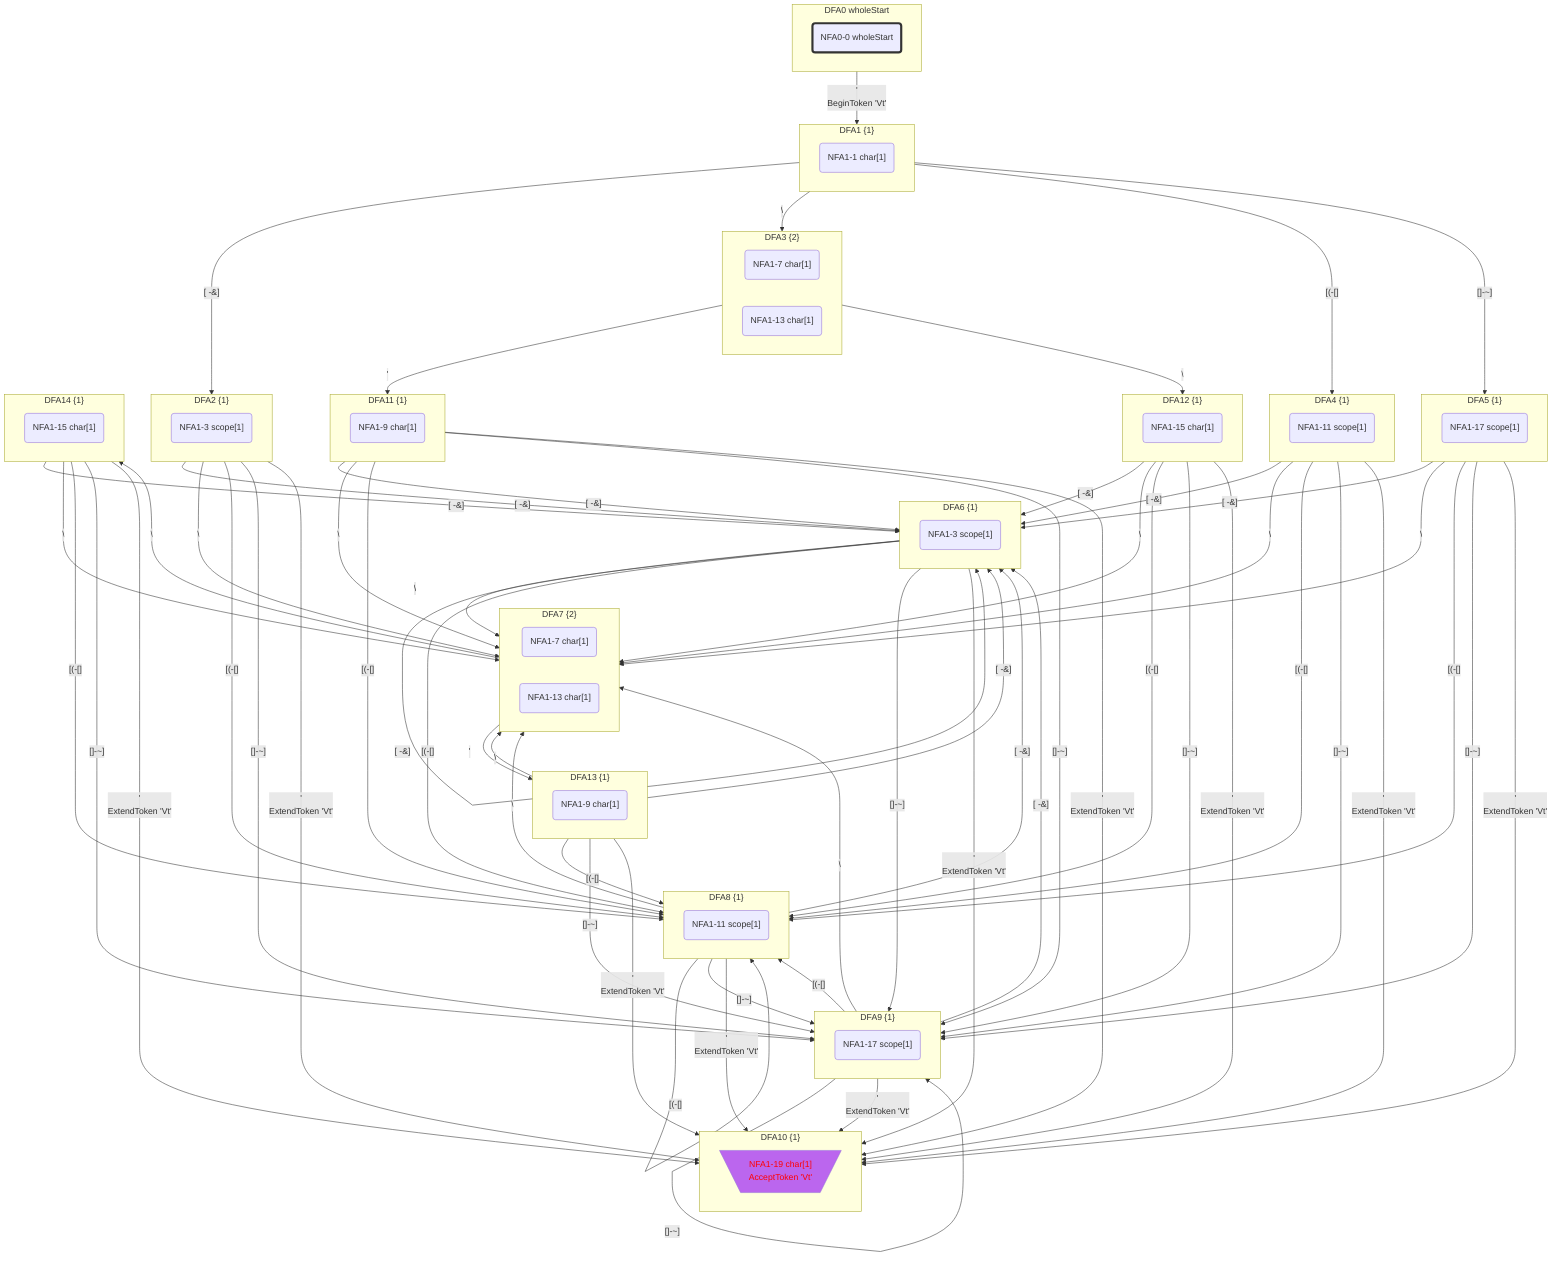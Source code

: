 flowchart
classDef c0001 color:#FF0000;
classDef c0010 stroke-dasharray: 10 10;
classDef c0011 stroke-dasharray: 10 10,color:#FF0000;
classDef c0100 fill:#BB66EE;
classDef c0101 fill:#BB66EE,color:#FF0000;
classDef c0110 fill:#BB66EE,stroke-dasharray: 10 10;
classDef c0111 fill:#BB66EE,stroke-dasharray: 10 10,color:#FF0000;
classDef c1000 stroke:#333,stroke-width:4px;
classDef c1001 stroke:#333,stroke-width:4px,color:#FF0000;
classDef c1010 stroke:#333,stroke-width:4px,stroke-dasharray: 10 10;
classDef c1011 stroke:#333,stroke-width:4px,stroke-dasharray: 10 10,color:#FF0000;
classDef c1100 stroke:#333,stroke-width:4px,fill:#BB66EE;
classDef c1101 stroke:#333,stroke-width:4px,fill:#BB66EE,color:#FF0000;
classDef c1110 stroke:#333,stroke-width:4px,fill:#BB66EE,stroke-dasharray: 10 10;
classDef c1111 stroke:#333,stroke-width:4px,fill:#BB66EE,stroke-dasharray: 10 10,color:#FF0000;
subgraph DFA0_880640543["DFA0 wholeStart"]
NFA0_0_1721183_0("NFA0-0 wholeStart")
class NFA0_0_1721183_0 c1000;
end
class DFA0_880640543 c1000;
subgraph DFA1_1523233858["DFA1 {1}"]
NFA1_1_15490650_1("NFA1-1 char[1]")
end
subgraph DFA2_863108597["DFA2 {1}"]
NFA1_3_46783129_2("NFA1-3 scope[1]")
end
subgraph DFA3_2006524493["DFA3 {2}"]
NFA1_7_5198125_3("NFA1-7 char[1]")
NFA1_13_31337129_4("NFA1-13 char[1]")
end
subgraph DFA4_-1947019538["DFA4 {1}"]
NFA1_11_18394984_5("NFA1-11 scope[1]")
end
subgraph DFA5_146184848["DFA5 {1}"]
NFA1_17_13598711_6("NFA1-17 scope[1]")
end
subgraph DFA6_-15333616["DFA6 {1}"]
NFA1_3_27753795_7("NFA1-3 scope[1]")
end
subgraph DFA7_-364187339["DFA7 {2}"]
NFA1_7_55279538_8("NFA1-7 char[1]")
NFA1_13_33464883_9("NFA1-13 char[1]")
end
subgraph DFA8_-989826483["DFA8 {1}"]
NFA1_11_48457563_10("NFA1-11 scope[1]")
end
subgraph DFA9_54963488["DFA9 {1}"]
NFA1_17_32748492_11("NFA1-17 scope[1]")
end
subgraph DFA10_-559874385["DFA10 {1}"]
NFA1_19_26300975_12[\"NFA1-19 char[1]
AcceptToken 'Vt'"/]
class NFA1_19_26300975_12 c0101;
end
class DFA10_-559874385 c0101;
subgraph DFA11_299906633["DFA11 {1}"]
NFA1_9_35382190_13("NFA1-9 char[1]")
end
subgraph DFA12_-1677726303["DFA12 {1}"]
NFA1_15_50004256_14("NFA1-15 char[1]")
end
subgraph DFA13_-1586424458["DFA13 {1}"]
NFA1_9_47385128_15("NFA1-9 char[1]")
end
subgraph DFA14_232032254["DFA14 {1}"]
NFA1_15_23812974_16("NFA1-15 char[1]")
end
DFA0_880640543 -->|"'
BeginToken 'Vt'"|DFA1_1523233858
DFA1_1523233858 -->|"[#32;-&]"|DFA2_863108597
DFA1_1523233858 -->|"#92;"|DFA3_2006524493
DFA1_1523233858 -->|"[(-[]"|DFA4_-1947019538
DFA1_1523233858 -->|"[]-~]"|DFA5_146184848
DFA2_863108597 -->|"[#32;-&]"|DFA6_-15333616
DFA2_863108597 -->|"#92;"|DFA7_-364187339
DFA2_863108597 -->|"[(-[]"|DFA8_-989826483
DFA2_863108597 -->|"[]-~]"|DFA9_54963488
DFA2_863108597 -->|"'
ExtendToken 'Vt'"|DFA10_-559874385
DFA3_2006524493 -->|"'"|DFA11_299906633
DFA3_2006524493 -->|"#92;"|DFA12_-1677726303
DFA4_-1947019538 -->|"[#32;-&]"|DFA6_-15333616
DFA4_-1947019538 -->|"#92;"|DFA7_-364187339
DFA4_-1947019538 -->|"[(-[]"|DFA8_-989826483
DFA4_-1947019538 -->|"[]-~]"|DFA9_54963488
DFA4_-1947019538 -->|"'
ExtendToken 'Vt'"|DFA10_-559874385
DFA5_146184848 -->|"[#32;-&]"|DFA6_-15333616
DFA5_146184848 -->|"#92;"|DFA7_-364187339
DFA5_146184848 -->|"[(-[]"|DFA8_-989826483
DFA5_146184848 -->|"[]-~]"|DFA9_54963488
DFA5_146184848 -->|"'
ExtendToken 'Vt'"|DFA10_-559874385
DFA6_-15333616 -->|"[#32;-&]"|DFA6_-15333616
DFA6_-15333616 -->|"#92;"|DFA7_-364187339
DFA6_-15333616 -->|"[(-[]"|DFA8_-989826483
DFA6_-15333616 -->|"[]-~]"|DFA9_54963488
DFA6_-15333616 -->|"'
ExtendToken 'Vt'"|DFA10_-559874385
DFA7_-364187339 -->|"'"|DFA13_-1586424458
DFA7_-364187339 -->|"#92;"|DFA14_232032254
DFA8_-989826483 -->|"[#32;-&]"|DFA6_-15333616
DFA8_-989826483 -->|"#92;"|DFA7_-364187339
DFA8_-989826483 -->|"[(-[]"|DFA8_-989826483
DFA8_-989826483 -->|"[]-~]"|DFA9_54963488
DFA8_-989826483 -->|"'
ExtendToken 'Vt'"|DFA10_-559874385
DFA9_54963488 -->|"[#32;-&]"|DFA6_-15333616
DFA9_54963488 -->|"#92;"|DFA7_-364187339
DFA9_54963488 -->|"[(-[]"|DFA8_-989826483
DFA9_54963488 -->|"[]-~]"|DFA9_54963488
DFA9_54963488 -->|"'
ExtendToken 'Vt'"|DFA10_-559874385
DFA11_299906633 -->|"[#32;-&]"|DFA6_-15333616
DFA11_299906633 -->|"#92;"|DFA7_-364187339
DFA11_299906633 -->|"[(-[]"|DFA8_-989826483
DFA11_299906633 -->|"[]-~]"|DFA9_54963488
DFA11_299906633 -->|"'
ExtendToken 'Vt'"|DFA10_-559874385
DFA12_-1677726303 -->|"[#32;-&]"|DFA6_-15333616
DFA12_-1677726303 -->|"#92;"|DFA7_-364187339
DFA12_-1677726303 -->|"[(-[]"|DFA8_-989826483
DFA12_-1677726303 -->|"[]-~]"|DFA9_54963488
DFA12_-1677726303 -->|"'
ExtendToken 'Vt'"|DFA10_-559874385
DFA13_-1586424458 -->|"[#32;-&]"|DFA6_-15333616
DFA13_-1586424458 -->|"#92;"|DFA7_-364187339
DFA13_-1586424458 -->|"[(-[]"|DFA8_-989826483
DFA13_-1586424458 -->|"[]-~]"|DFA9_54963488
DFA13_-1586424458 -->|"'
ExtendToken 'Vt'"|DFA10_-559874385
DFA14_232032254 -->|"[#32;-&]"|DFA6_-15333616
DFA14_232032254 -->|"#92;"|DFA7_-364187339
DFA14_232032254 -->|"[(-[]"|DFA8_-989826483
DFA14_232032254 -->|"[]-~]"|DFA9_54963488
DFA14_232032254 -->|"'
ExtendToken 'Vt'"|DFA10_-559874385